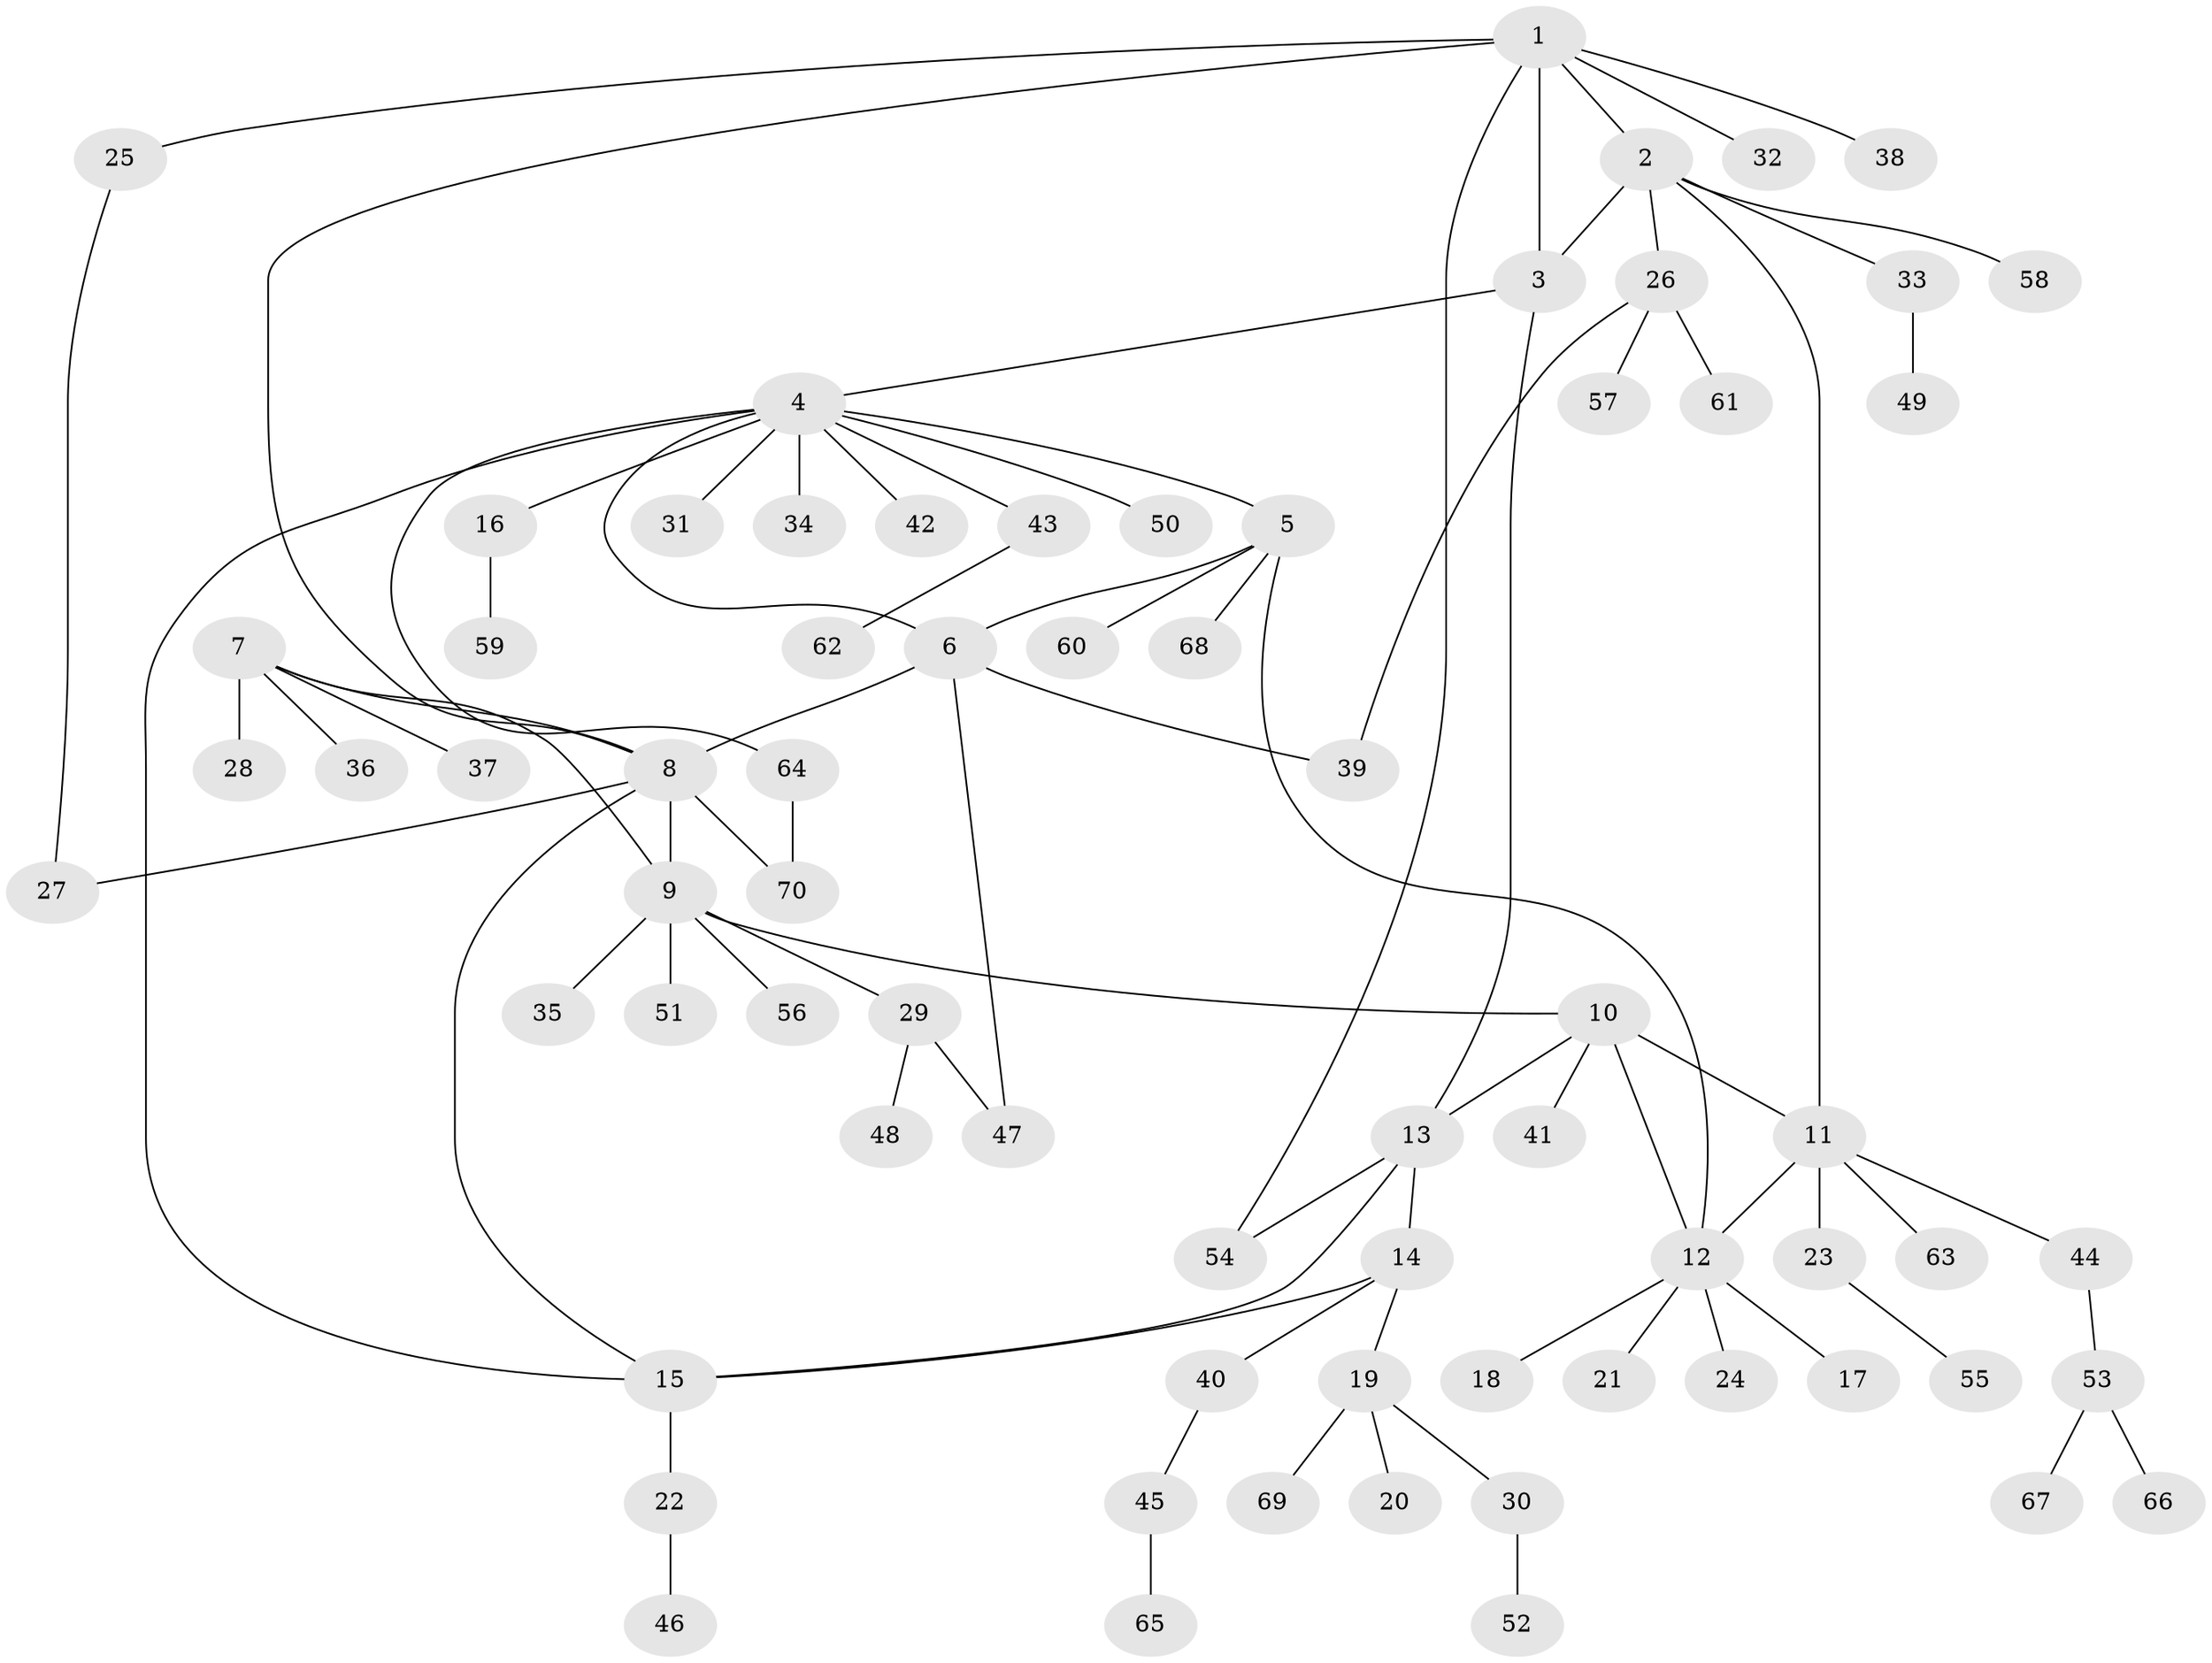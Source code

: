// coarse degree distribution, {10: 0.03571428571428571, 3: 0.03571428571428571, 9: 0.03571428571428571, 5: 0.03571428571428571, 6: 0.14285714285714285, 1: 0.6071428571428571, 2: 0.10714285714285714}
// Generated by graph-tools (version 1.1) at 2025/19/03/04/25 18:19:41]
// undirected, 70 vertices, 85 edges
graph export_dot {
graph [start="1"]
  node [color=gray90,style=filled];
  1;
  2;
  3;
  4;
  5;
  6;
  7;
  8;
  9;
  10;
  11;
  12;
  13;
  14;
  15;
  16;
  17;
  18;
  19;
  20;
  21;
  22;
  23;
  24;
  25;
  26;
  27;
  28;
  29;
  30;
  31;
  32;
  33;
  34;
  35;
  36;
  37;
  38;
  39;
  40;
  41;
  42;
  43;
  44;
  45;
  46;
  47;
  48;
  49;
  50;
  51;
  52;
  53;
  54;
  55;
  56;
  57;
  58;
  59;
  60;
  61;
  62;
  63;
  64;
  65;
  66;
  67;
  68;
  69;
  70;
  1 -- 2;
  1 -- 3;
  1 -- 8;
  1 -- 25;
  1 -- 32;
  1 -- 38;
  1 -- 54;
  2 -- 3;
  2 -- 11;
  2 -- 26;
  2 -- 33;
  2 -- 58;
  3 -- 4;
  3 -- 13;
  4 -- 5;
  4 -- 6;
  4 -- 15;
  4 -- 16;
  4 -- 31;
  4 -- 34;
  4 -- 42;
  4 -- 43;
  4 -- 50;
  4 -- 64;
  5 -- 6;
  5 -- 12;
  5 -- 60;
  5 -- 68;
  6 -- 8;
  6 -- 39;
  6 -- 47;
  7 -- 8;
  7 -- 9;
  7 -- 28;
  7 -- 36;
  7 -- 37;
  8 -- 9;
  8 -- 15;
  8 -- 27;
  8 -- 70;
  9 -- 10;
  9 -- 29;
  9 -- 35;
  9 -- 51;
  9 -- 56;
  10 -- 11;
  10 -- 12;
  10 -- 13;
  10 -- 41;
  11 -- 12;
  11 -- 23;
  11 -- 44;
  11 -- 63;
  12 -- 17;
  12 -- 18;
  12 -- 21;
  12 -- 24;
  13 -- 14;
  13 -- 15;
  13 -- 54;
  14 -- 15;
  14 -- 19;
  14 -- 40;
  15 -- 22;
  16 -- 59;
  19 -- 20;
  19 -- 30;
  19 -- 69;
  22 -- 46;
  23 -- 55;
  25 -- 27;
  26 -- 39;
  26 -- 57;
  26 -- 61;
  29 -- 47;
  29 -- 48;
  30 -- 52;
  33 -- 49;
  40 -- 45;
  43 -- 62;
  44 -- 53;
  45 -- 65;
  53 -- 66;
  53 -- 67;
  64 -- 70;
}
